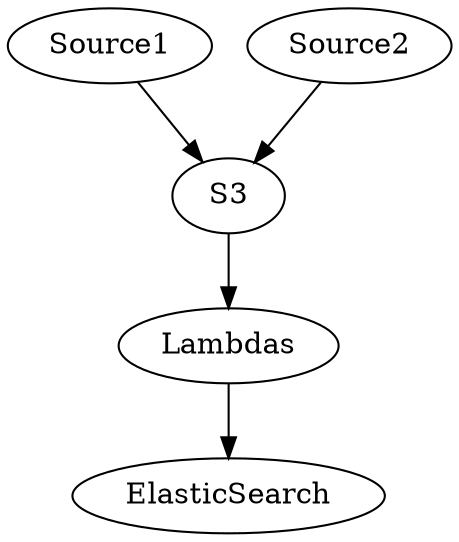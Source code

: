digraph g {
    size="8,5";
    Source1 -> S3;
    Source2 -> S3;
    S3 -> Lambdas;
    Lambdas -> ElasticSearch;
}